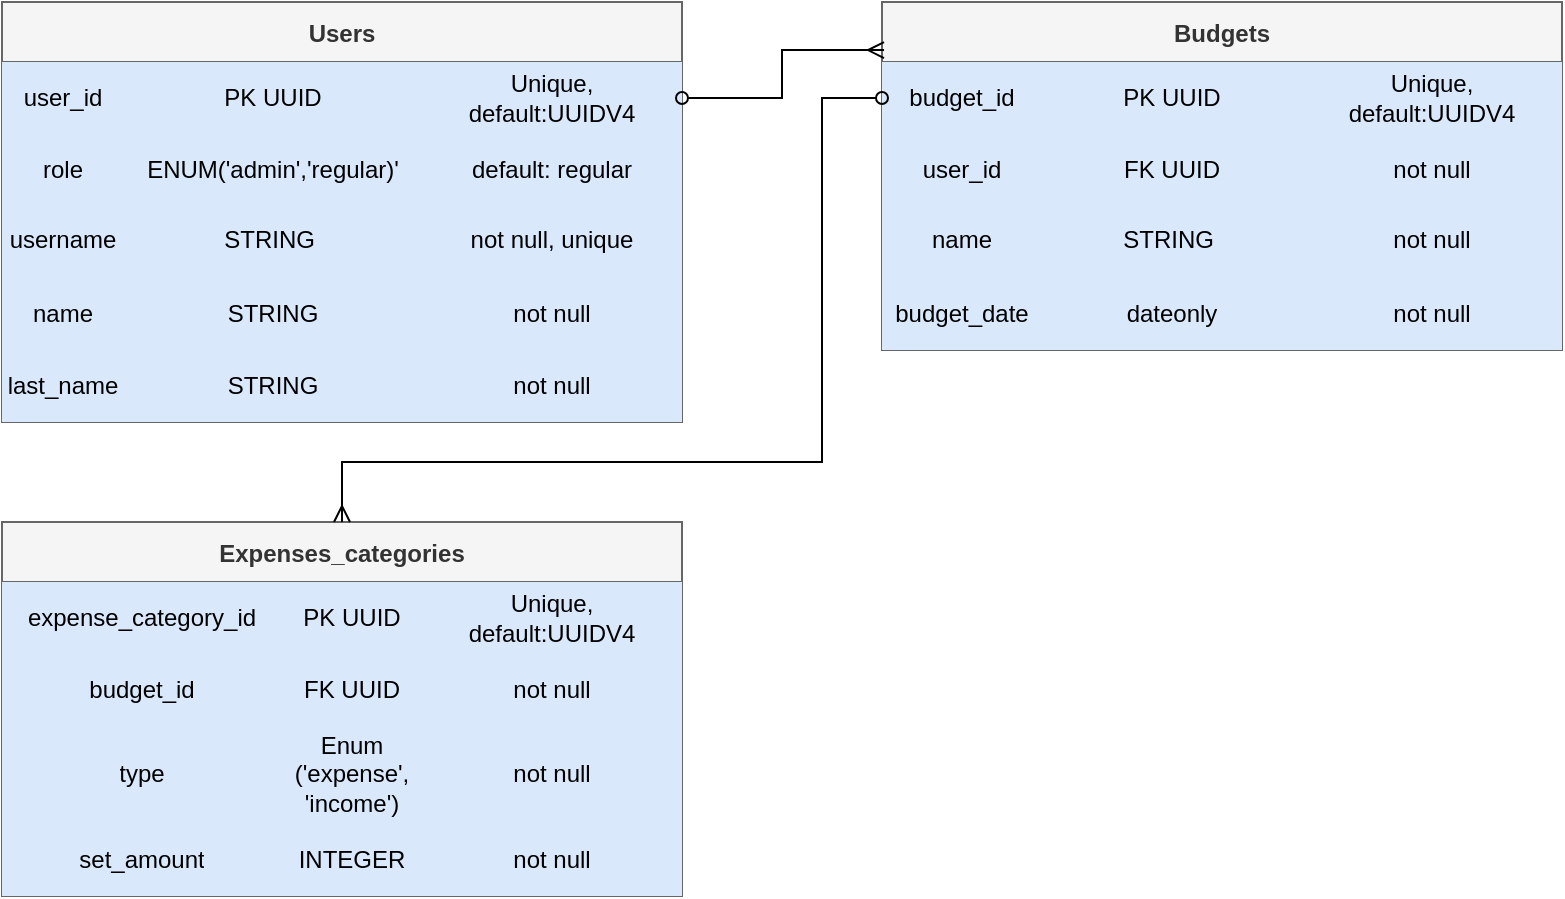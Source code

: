 <mxfile version="18.2.0" type="github">
  <diagram id="02HbRlREKuIdZ8K_Rs8y" name="Page-1">
    <mxGraphModel dx="1209" dy="644" grid="1" gridSize="10" guides="1" tooltips="1" connect="1" arrows="1" fold="1" page="1" pageScale="1" pageWidth="850" pageHeight="1100" math="0" shadow="0">
      <root>
        <mxCell id="0" />
        <mxCell id="1" parent="0" />
        <mxCell id="dLjgmCrHU0kRAioY88x8-25" value="Users" style="shape=table;startSize=30;container=1;collapsible=0;childLayout=tableLayout;fontStyle=1;align=center;fillColor=#f5f5f5;fontColor=#333333;strokeColor=#666666;" vertex="1" parent="1">
          <mxGeometry x="40" y="40" width="340" height="210" as="geometry" />
        </mxCell>
        <mxCell id="dLjgmCrHU0kRAioY88x8-26" value="" style="shape=tableRow;horizontal=0;startSize=0;swimlaneHead=0;swimlaneBody=0;top=0;left=0;bottom=0;right=0;collapsible=0;dropTarget=0;fillColor=none;points=[[0,0.5],[1,0.5]];portConstraint=eastwest;" vertex="1" parent="dLjgmCrHU0kRAioY88x8-25">
          <mxGeometry y="30" width="340" height="36" as="geometry" />
        </mxCell>
        <mxCell id="dLjgmCrHU0kRAioY88x8-27" value="user_id" style="shape=partialRectangle;html=1;whiteSpace=wrap;connectable=0;fillColor=#dae8fc;top=0;left=0;bottom=0;right=0;overflow=hidden;strokeColor=#6c8ebf;" vertex="1" parent="dLjgmCrHU0kRAioY88x8-26">
          <mxGeometry width="61" height="36" as="geometry">
            <mxRectangle width="61" height="36" as="alternateBounds" />
          </mxGeometry>
        </mxCell>
        <mxCell id="dLjgmCrHU0kRAioY88x8-28" value="PK UUID" style="shape=partialRectangle;html=1;whiteSpace=wrap;connectable=0;fillColor=#dae8fc;top=0;left=0;bottom=0;right=0;overflow=hidden;strokeColor=#6c8ebf;" vertex="1" parent="dLjgmCrHU0kRAioY88x8-26">
          <mxGeometry x="61" width="149" height="36" as="geometry">
            <mxRectangle width="149" height="36" as="alternateBounds" />
          </mxGeometry>
        </mxCell>
        <mxCell id="dLjgmCrHU0kRAioY88x8-29" value="Unique, default:UUIDV4" style="shape=partialRectangle;html=1;whiteSpace=wrap;connectable=0;fillColor=#dae8fc;top=0;left=0;bottom=0;right=0;overflow=hidden;strokeColor=#6c8ebf;" vertex="1" parent="dLjgmCrHU0kRAioY88x8-26">
          <mxGeometry x="210" width="130" height="36" as="geometry">
            <mxRectangle width="130" height="36" as="alternateBounds" />
          </mxGeometry>
        </mxCell>
        <mxCell id="dLjgmCrHU0kRAioY88x8-30" value="" style="shape=tableRow;horizontal=0;startSize=0;swimlaneHead=0;swimlaneBody=0;top=0;left=0;bottom=0;right=0;collapsible=0;dropTarget=0;fillColor=none;points=[[0,0.5],[1,0.5]];portConstraint=eastwest;" vertex="1" parent="dLjgmCrHU0kRAioY88x8-25">
          <mxGeometry y="66" width="340" height="35" as="geometry" />
        </mxCell>
        <mxCell id="dLjgmCrHU0kRAioY88x8-31" value="role" style="shape=partialRectangle;html=1;whiteSpace=wrap;connectable=0;fillColor=#dae8fc;top=0;left=0;bottom=0;right=0;overflow=hidden;strokeColor=#6c8ebf;" vertex="1" parent="dLjgmCrHU0kRAioY88x8-30">
          <mxGeometry width="61" height="35" as="geometry">
            <mxRectangle width="61" height="35" as="alternateBounds" />
          </mxGeometry>
        </mxCell>
        <mxCell id="dLjgmCrHU0kRAioY88x8-32" value="ENUM(&#39;admin&#39;,&#39;regular)&#39;" style="shape=partialRectangle;html=1;whiteSpace=wrap;connectable=0;fillColor=#dae8fc;top=0;left=0;bottom=0;right=0;overflow=hidden;strokeColor=#6c8ebf;" vertex="1" parent="dLjgmCrHU0kRAioY88x8-30">
          <mxGeometry x="61" width="149" height="35" as="geometry">
            <mxRectangle width="149" height="35" as="alternateBounds" />
          </mxGeometry>
        </mxCell>
        <mxCell id="dLjgmCrHU0kRAioY88x8-33" value="default: regular" style="shape=partialRectangle;html=1;whiteSpace=wrap;connectable=0;fillColor=#dae8fc;top=0;left=0;bottom=0;right=0;overflow=hidden;strokeColor=#6c8ebf;" vertex="1" parent="dLjgmCrHU0kRAioY88x8-30">
          <mxGeometry x="210" width="130" height="35" as="geometry">
            <mxRectangle width="130" height="35" as="alternateBounds" />
          </mxGeometry>
        </mxCell>
        <mxCell id="dLjgmCrHU0kRAioY88x8-34" value="" style="shape=tableRow;horizontal=0;startSize=0;swimlaneHead=0;swimlaneBody=0;top=0;left=0;bottom=0;right=0;collapsible=0;dropTarget=0;fillColor=none;points=[[0,0.5],[1,0.5]];portConstraint=eastwest;" vertex="1" parent="dLjgmCrHU0kRAioY88x8-25">
          <mxGeometry y="101" width="340" height="36" as="geometry" />
        </mxCell>
        <mxCell id="dLjgmCrHU0kRAioY88x8-35" value="username" style="shape=partialRectangle;html=1;whiteSpace=wrap;connectable=0;fillColor=#dae8fc;top=0;left=0;bottom=0;right=0;overflow=hidden;strokeColor=#6c8ebf;" vertex="1" parent="dLjgmCrHU0kRAioY88x8-34">
          <mxGeometry width="61" height="36" as="geometry">
            <mxRectangle width="61" height="36" as="alternateBounds" />
          </mxGeometry>
        </mxCell>
        <mxCell id="dLjgmCrHU0kRAioY88x8-36" value="STRING&lt;span style=&quot;white-space: pre;&quot;&gt;	&lt;/span&gt;" style="shape=partialRectangle;html=1;whiteSpace=wrap;connectable=0;fillColor=#dae8fc;top=0;left=0;bottom=0;right=0;overflow=hidden;strokeColor=#6c8ebf;" vertex="1" parent="dLjgmCrHU0kRAioY88x8-34">
          <mxGeometry x="61" width="149" height="36" as="geometry">
            <mxRectangle width="149" height="36" as="alternateBounds" />
          </mxGeometry>
        </mxCell>
        <mxCell id="dLjgmCrHU0kRAioY88x8-37" value="not null, unique" style="shape=partialRectangle;html=1;whiteSpace=wrap;connectable=0;fillColor=#dae8fc;top=0;left=0;bottom=0;right=0;overflow=hidden;strokeColor=#6c8ebf;" vertex="1" parent="dLjgmCrHU0kRAioY88x8-34">
          <mxGeometry x="210" width="130" height="36" as="geometry">
            <mxRectangle width="130" height="36" as="alternateBounds" />
          </mxGeometry>
        </mxCell>
        <mxCell id="dLjgmCrHU0kRAioY88x8-38" style="shape=tableRow;horizontal=0;startSize=0;swimlaneHead=0;swimlaneBody=0;top=0;left=0;bottom=0;right=0;collapsible=0;dropTarget=0;fillColor=none;points=[[0,0.5],[1,0.5]];portConstraint=eastwest;" vertex="1" parent="dLjgmCrHU0kRAioY88x8-25">
          <mxGeometry y="137" width="340" height="37" as="geometry" />
        </mxCell>
        <mxCell id="dLjgmCrHU0kRAioY88x8-39" value="name" style="shape=partialRectangle;html=1;whiteSpace=wrap;connectable=0;fillColor=#dae8fc;top=0;left=0;bottom=0;right=0;overflow=hidden;strokeColor=#6c8ebf;" vertex="1" parent="dLjgmCrHU0kRAioY88x8-38">
          <mxGeometry width="61" height="37" as="geometry">
            <mxRectangle width="61" height="37" as="alternateBounds" />
          </mxGeometry>
        </mxCell>
        <mxCell id="dLjgmCrHU0kRAioY88x8-40" value="STRING" style="shape=partialRectangle;html=1;whiteSpace=wrap;connectable=0;fillColor=#dae8fc;top=0;left=0;bottom=0;right=0;overflow=hidden;strokeColor=#6c8ebf;" vertex="1" parent="dLjgmCrHU0kRAioY88x8-38">
          <mxGeometry x="61" width="149" height="37" as="geometry">
            <mxRectangle width="149" height="37" as="alternateBounds" />
          </mxGeometry>
        </mxCell>
        <mxCell id="dLjgmCrHU0kRAioY88x8-41" value="not null" style="shape=partialRectangle;html=1;whiteSpace=wrap;connectable=0;fillColor=#dae8fc;top=0;left=0;bottom=0;right=0;overflow=hidden;strokeColor=#6c8ebf;" vertex="1" parent="dLjgmCrHU0kRAioY88x8-38">
          <mxGeometry x="210" width="130" height="37" as="geometry">
            <mxRectangle width="130" height="37" as="alternateBounds" />
          </mxGeometry>
        </mxCell>
        <mxCell id="dLjgmCrHU0kRAioY88x8-42" style="shape=tableRow;horizontal=0;startSize=0;swimlaneHead=0;swimlaneBody=0;top=0;left=0;bottom=0;right=0;collapsible=0;dropTarget=0;fillColor=none;points=[[0,0.5],[1,0.5]];portConstraint=eastwest;" vertex="1" parent="dLjgmCrHU0kRAioY88x8-25">
          <mxGeometry y="174" width="340" height="36" as="geometry" />
        </mxCell>
        <mxCell id="dLjgmCrHU0kRAioY88x8-43" value="last_name" style="shape=partialRectangle;html=1;whiteSpace=wrap;connectable=0;fillColor=#dae8fc;top=0;left=0;bottom=0;right=0;overflow=hidden;strokeColor=#6c8ebf;" vertex="1" parent="dLjgmCrHU0kRAioY88x8-42">
          <mxGeometry width="61" height="36" as="geometry">
            <mxRectangle width="61" height="36" as="alternateBounds" />
          </mxGeometry>
        </mxCell>
        <mxCell id="dLjgmCrHU0kRAioY88x8-44" value="STRING" style="shape=partialRectangle;html=1;whiteSpace=wrap;connectable=0;fillColor=#dae8fc;top=0;left=0;bottom=0;right=0;overflow=hidden;strokeColor=#6c8ebf;" vertex="1" parent="dLjgmCrHU0kRAioY88x8-42">
          <mxGeometry x="61" width="149" height="36" as="geometry">
            <mxRectangle width="149" height="36" as="alternateBounds" />
          </mxGeometry>
        </mxCell>
        <mxCell id="dLjgmCrHU0kRAioY88x8-45" value="not null" style="shape=partialRectangle;html=1;whiteSpace=wrap;connectable=0;fillColor=#dae8fc;top=0;left=0;bottom=0;right=0;overflow=hidden;strokeColor=#6c8ebf;" vertex="1" parent="dLjgmCrHU0kRAioY88x8-42">
          <mxGeometry x="210" width="130" height="36" as="geometry">
            <mxRectangle width="130" height="36" as="alternateBounds" />
          </mxGeometry>
        </mxCell>
        <mxCell id="dLjgmCrHU0kRAioY88x8-46" value="Budgets" style="shape=table;startSize=30;container=1;collapsible=0;childLayout=tableLayout;fontStyle=1;align=center;fillColor=#f5f5f5;fontColor=#333333;strokeColor=#666666;" vertex="1" parent="1">
          <mxGeometry x="480" y="40" width="340" height="174" as="geometry" />
        </mxCell>
        <mxCell id="dLjgmCrHU0kRAioY88x8-47" value="" style="shape=tableRow;horizontal=0;startSize=0;swimlaneHead=0;swimlaneBody=0;top=0;left=0;bottom=0;right=0;collapsible=0;dropTarget=0;fillColor=none;points=[[0,0.5],[1,0.5]];portConstraint=eastwest;" vertex="1" parent="dLjgmCrHU0kRAioY88x8-46">
          <mxGeometry y="30" width="340" height="36" as="geometry" />
        </mxCell>
        <mxCell id="dLjgmCrHU0kRAioY88x8-48" value="budget_id" style="shape=partialRectangle;html=1;whiteSpace=wrap;connectable=0;fillColor=#dae8fc;top=0;left=0;bottom=0;right=0;overflow=hidden;strokeColor=#6c8ebf;" vertex="1" parent="dLjgmCrHU0kRAioY88x8-47">
          <mxGeometry width="80" height="36" as="geometry">
            <mxRectangle width="80" height="36" as="alternateBounds" />
          </mxGeometry>
        </mxCell>
        <mxCell id="dLjgmCrHU0kRAioY88x8-49" value="PK UUID" style="shape=partialRectangle;html=1;whiteSpace=wrap;connectable=0;fillColor=#dae8fc;top=0;left=0;bottom=0;right=0;overflow=hidden;strokeColor=#6c8ebf;" vertex="1" parent="dLjgmCrHU0kRAioY88x8-47">
          <mxGeometry x="80" width="130" height="36" as="geometry">
            <mxRectangle width="130" height="36" as="alternateBounds" />
          </mxGeometry>
        </mxCell>
        <mxCell id="dLjgmCrHU0kRAioY88x8-50" value="Unique, default:UUIDV4" style="shape=partialRectangle;html=1;whiteSpace=wrap;connectable=0;fillColor=#dae8fc;top=0;left=0;bottom=0;right=0;overflow=hidden;strokeColor=#6c8ebf;" vertex="1" parent="dLjgmCrHU0kRAioY88x8-47">
          <mxGeometry x="210" width="130" height="36" as="geometry">
            <mxRectangle width="130" height="36" as="alternateBounds" />
          </mxGeometry>
        </mxCell>
        <mxCell id="dLjgmCrHU0kRAioY88x8-51" value="" style="shape=tableRow;horizontal=0;startSize=0;swimlaneHead=0;swimlaneBody=0;top=0;left=0;bottom=0;right=0;collapsible=0;dropTarget=0;fillColor=none;points=[[0,0.5],[1,0.5]];portConstraint=eastwest;" vertex="1" parent="dLjgmCrHU0kRAioY88x8-46">
          <mxGeometry y="66" width="340" height="35" as="geometry" />
        </mxCell>
        <mxCell id="dLjgmCrHU0kRAioY88x8-52" value="user_id" style="shape=partialRectangle;html=1;whiteSpace=wrap;connectable=0;fillColor=#dae8fc;top=0;left=0;bottom=0;right=0;overflow=hidden;strokeColor=#6c8ebf;" vertex="1" parent="dLjgmCrHU0kRAioY88x8-51">
          <mxGeometry width="80" height="35" as="geometry">
            <mxRectangle width="80" height="35" as="alternateBounds" />
          </mxGeometry>
        </mxCell>
        <mxCell id="dLjgmCrHU0kRAioY88x8-53" value="FK UUID" style="shape=partialRectangle;html=1;whiteSpace=wrap;connectable=0;fillColor=#dae8fc;top=0;left=0;bottom=0;right=0;overflow=hidden;strokeColor=#6c8ebf;" vertex="1" parent="dLjgmCrHU0kRAioY88x8-51">
          <mxGeometry x="80" width="130" height="35" as="geometry">
            <mxRectangle width="130" height="35" as="alternateBounds" />
          </mxGeometry>
        </mxCell>
        <mxCell id="dLjgmCrHU0kRAioY88x8-54" value="not null" style="shape=partialRectangle;html=1;whiteSpace=wrap;connectable=0;fillColor=#dae8fc;top=0;left=0;bottom=0;right=0;overflow=hidden;strokeColor=#6c8ebf;" vertex="1" parent="dLjgmCrHU0kRAioY88x8-51">
          <mxGeometry x="210" width="130" height="35" as="geometry">
            <mxRectangle width="130" height="35" as="alternateBounds" />
          </mxGeometry>
        </mxCell>
        <mxCell id="dLjgmCrHU0kRAioY88x8-55" value="" style="shape=tableRow;horizontal=0;startSize=0;swimlaneHead=0;swimlaneBody=0;top=0;left=0;bottom=0;right=0;collapsible=0;dropTarget=0;fillColor=none;points=[[0,0.5],[1,0.5]];portConstraint=eastwest;" vertex="1" parent="dLjgmCrHU0kRAioY88x8-46">
          <mxGeometry y="101" width="340" height="36" as="geometry" />
        </mxCell>
        <mxCell id="dLjgmCrHU0kRAioY88x8-56" value="name" style="shape=partialRectangle;html=1;whiteSpace=wrap;connectable=0;fillColor=#dae8fc;top=0;left=0;bottom=0;right=0;overflow=hidden;strokeColor=#6c8ebf;" vertex="1" parent="dLjgmCrHU0kRAioY88x8-55">
          <mxGeometry width="80" height="36" as="geometry">
            <mxRectangle width="80" height="36" as="alternateBounds" />
          </mxGeometry>
        </mxCell>
        <mxCell id="dLjgmCrHU0kRAioY88x8-57" value="STRING&lt;span style=&quot;white-space: pre;&quot;&gt;	&lt;/span&gt;" style="shape=partialRectangle;html=1;whiteSpace=wrap;connectable=0;fillColor=#dae8fc;top=0;left=0;bottom=0;right=0;overflow=hidden;strokeColor=#6c8ebf;" vertex="1" parent="dLjgmCrHU0kRAioY88x8-55">
          <mxGeometry x="80" width="130" height="36" as="geometry">
            <mxRectangle width="130" height="36" as="alternateBounds" />
          </mxGeometry>
        </mxCell>
        <mxCell id="dLjgmCrHU0kRAioY88x8-58" value="not null" style="shape=partialRectangle;html=1;whiteSpace=wrap;connectable=0;fillColor=#dae8fc;top=0;left=0;bottom=0;right=0;overflow=hidden;strokeColor=#6c8ebf;" vertex="1" parent="dLjgmCrHU0kRAioY88x8-55">
          <mxGeometry x="210" width="130" height="36" as="geometry">
            <mxRectangle width="130" height="36" as="alternateBounds" />
          </mxGeometry>
        </mxCell>
        <mxCell id="dLjgmCrHU0kRAioY88x8-59" style="shape=tableRow;horizontal=0;startSize=0;swimlaneHead=0;swimlaneBody=0;top=0;left=0;bottom=0;right=0;collapsible=0;dropTarget=0;fillColor=none;points=[[0,0.5],[1,0.5]];portConstraint=eastwest;" vertex="1" parent="dLjgmCrHU0kRAioY88x8-46">
          <mxGeometry y="137" width="340" height="37" as="geometry" />
        </mxCell>
        <mxCell id="dLjgmCrHU0kRAioY88x8-60" value="budget_date" style="shape=partialRectangle;html=1;whiteSpace=wrap;connectable=0;fillColor=#dae8fc;top=0;left=0;bottom=0;right=0;overflow=hidden;strokeColor=#6c8ebf;" vertex="1" parent="dLjgmCrHU0kRAioY88x8-59">
          <mxGeometry width="80" height="37" as="geometry">
            <mxRectangle width="80" height="37" as="alternateBounds" />
          </mxGeometry>
        </mxCell>
        <mxCell id="dLjgmCrHU0kRAioY88x8-61" value="dateonly" style="shape=partialRectangle;html=1;whiteSpace=wrap;connectable=0;fillColor=#dae8fc;top=0;left=0;bottom=0;right=0;overflow=hidden;strokeColor=#6c8ebf;" vertex="1" parent="dLjgmCrHU0kRAioY88x8-59">
          <mxGeometry x="80" width="130" height="37" as="geometry">
            <mxRectangle width="130" height="37" as="alternateBounds" />
          </mxGeometry>
        </mxCell>
        <mxCell id="dLjgmCrHU0kRAioY88x8-62" value="not null" style="shape=partialRectangle;html=1;whiteSpace=wrap;connectable=0;fillColor=#dae8fc;top=0;left=0;bottom=0;right=0;overflow=hidden;strokeColor=#6c8ebf;" vertex="1" parent="dLjgmCrHU0kRAioY88x8-59">
          <mxGeometry x="210" width="130" height="37" as="geometry">
            <mxRectangle width="130" height="37" as="alternateBounds" />
          </mxGeometry>
        </mxCell>
        <mxCell id="dLjgmCrHU0kRAioY88x8-67" style="edgeStyle=orthogonalEdgeStyle;rounded=0;orthogonalLoop=1;jettySize=auto;html=1;entryX=0.003;entryY=0.138;entryDx=0;entryDy=0;entryPerimeter=0;startArrow=oval;startFill=0;endArrow=ERmany;endFill=0;" edge="1" parent="1" source="dLjgmCrHU0kRAioY88x8-26" target="dLjgmCrHU0kRAioY88x8-46">
          <mxGeometry relative="1" as="geometry" />
        </mxCell>
        <mxCell id="dLjgmCrHU0kRAioY88x8-68" value="Expenses_categories" style="shape=table;startSize=30;container=1;collapsible=0;childLayout=tableLayout;fontStyle=1;align=center;fillColor=#f5f5f5;fontColor=#333333;strokeColor=#666666;" vertex="1" parent="1">
          <mxGeometry x="40" y="300" width="340" height="187" as="geometry" />
        </mxCell>
        <mxCell id="dLjgmCrHU0kRAioY88x8-69" value="" style="shape=tableRow;horizontal=0;startSize=0;swimlaneHead=0;swimlaneBody=0;top=0;left=0;bottom=0;right=0;collapsible=0;dropTarget=0;fillColor=none;points=[[0,0.5],[1,0.5]];portConstraint=eastwest;" vertex="1" parent="dLjgmCrHU0kRAioY88x8-68">
          <mxGeometry y="30" width="340" height="36" as="geometry" />
        </mxCell>
        <mxCell id="dLjgmCrHU0kRAioY88x8-70" value="expense_category_id" style="shape=partialRectangle;html=1;whiteSpace=wrap;connectable=0;fillColor=#dae8fc;top=0;left=0;bottom=0;right=0;overflow=hidden;strokeColor=#6c8ebf;" vertex="1" parent="dLjgmCrHU0kRAioY88x8-69">
          <mxGeometry width="140" height="36" as="geometry">
            <mxRectangle width="140" height="36" as="alternateBounds" />
          </mxGeometry>
        </mxCell>
        <mxCell id="dLjgmCrHU0kRAioY88x8-71" value="PK UUID" style="shape=partialRectangle;html=1;whiteSpace=wrap;connectable=0;fillColor=#dae8fc;top=0;left=0;bottom=0;right=0;overflow=hidden;strokeColor=#6c8ebf;" vertex="1" parent="dLjgmCrHU0kRAioY88x8-69">
          <mxGeometry x="140" width="70" height="36" as="geometry">
            <mxRectangle width="70" height="36" as="alternateBounds" />
          </mxGeometry>
        </mxCell>
        <mxCell id="dLjgmCrHU0kRAioY88x8-72" value="Unique, default:UUIDV4" style="shape=partialRectangle;html=1;whiteSpace=wrap;connectable=0;fillColor=#dae8fc;top=0;left=0;bottom=0;right=0;overflow=hidden;strokeColor=#6c8ebf;" vertex="1" parent="dLjgmCrHU0kRAioY88x8-69">
          <mxGeometry x="210" width="130" height="36" as="geometry">
            <mxRectangle width="130" height="36" as="alternateBounds" />
          </mxGeometry>
        </mxCell>
        <mxCell id="dLjgmCrHU0kRAioY88x8-73" value="" style="shape=tableRow;horizontal=0;startSize=0;swimlaneHead=0;swimlaneBody=0;top=0;left=0;bottom=0;right=0;collapsible=0;dropTarget=0;fillColor=none;points=[[0,0.5],[1,0.5]];portConstraint=eastwest;" vertex="1" parent="dLjgmCrHU0kRAioY88x8-68">
          <mxGeometry y="66" width="340" height="35" as="geometry" />
        </mxCell>
        <mxCell id="dLjgmCrHU0kRAioY88x8-74" value="budget_id" style="shape=partialRectangle;html=1;whiteSpace=wrap;connectable=0;fillColor=#dae8fc;top=0;left=0;bottom=0;right=0;overflow=hidden;strokeColor=#6c8ebf;" vertex="1" parent="dLjgmCrHU0kRAioY88x8-73">
          <mxGeometry width="140" height="35" as="geometry">
            <mxRectangle width="140" height="35" as="alternateBounds" />
          </mxGeometry>
        </mxCell>
        <mxCell id="dLjgmCrHU0kRAioY88x8-75" value="FK UUID" style="shape=partialRectangle;html=1;whiteSpace=wrap;connectable=0;fillColor=#dae8fc;top=0;left=0;bottom=0;right=0;overflow=hidden;strokeColor=#6c8ebf;" vertex="1" parent="dLjgmCrHU0kRAioY88x8-73">
          <mxGeometry x="140" width="70" height="35" as="geometry">
            <mxRectangle width="70" height="35" as="alternateBounds" />
          </mxGeometry>
        </mxCell>
        <mxCell id="dLjgmCrHU0kRAioY88x8-76" value="not null" style="shape=partialRectangle;html=1;whiteSpace=wrap;connectable=0;fillColor=#dae8fc;top=0;left=0;bottom=0;right=0;overflow=hidden;strokeColor=#6c8ebf;" vertex="1" parent="dLjgmCrHU0kRAioY88x8-73">
          <mxGeometry x="210" width="130" height="35" as="geometry">
            <mxRectangle width="130" height="35" as="alternateBounds" />
          </mxGeometry>
        </mxCell>
        <mxCell id="dLjgmCrHU0kRAioY88x8-77" value="" style="shape=tableRow;horizontal=0;startSize=0;swimlaneHead=0;swimlaneBody=0;top=0;left=0;bottom=0;right=0;collapsible=0;dropTarget=0;fillColor=none;points=[[0,0.5],[1,0.5]];portConstraint=eastwest;" vertex="1" parent="dLjgmCrHU0kRAioY88x8-68">
          <mxGeometry y="101" width="340" height="49" as="geometry" />
        </mxCell>
        <mxCell id="dLjgmCrHU0kRAioY88x8-78" value="type" style="shape=partialRectangle;html=1;whiteSpace=wrap;connectable=0;fillColor=#dae8fc;top=0;left=0;bottom=0;right=0;overflow=hidden;strokeColor=#6c8ebf;" vertex="1" parent="dLjgmCrHU0kRAioY88x8-77">
          <mxGeometry width="140" height="49" as="geometry">
            <mxRectangle width="140" height="49" as="alternateBounds" />
          </mxGeometry>
        </mxCell>
        <mxCell id="dLjgmCrHU0kRAioY88x8-79" value="Enum (&#39;expense&#39;, &#39;income&#39;)" style="shape=partialRectangle;html=1;whiteSpace=wrap;connectable=0;fillColor=#dae8fc;top=0;left=0;bottom=0;right=0;overflow=hidden;strokeColor=#6c8ebf;" vertex="1" parent="dLjgmCrHU0kRAioY88x8-77">
          <mxGeometry x="140" width="70" height="49" as="geometry">
            <mxRectangle width="70" height="49" as="alternateBounds" />
          </mxGeometry>
        </mxCell>
        <mxCell id="dLjgmCrHU0kRAioY88x8-80" value="not null" style="shape=partialRectangle;html=1;whiteSpace=wrap;connectable=0;fillColor=#dae8fc;top=0;left=0;bottom=0;right=0;overflow=hidden;strokeColor=#6c8ebf;" vertex="1" parent="dLjgmCrHU0kRAioY88x8-77">
          <mxGeometry x="210" width="130" height="49" as="geometry">
            <mxRectangle width="130" height="49" as="alternateBounds" />
          </mxGeometry>
        </mxCell>
        <mxCell id="dLjgmCrHU0kRAioY88x8-81" style="shape=tableRow;horizontal=0;startSize=0;swimlaneHead=0;swimlaneBody=0;top=0;left=0;bottom=0;right=0;collapsible=0;dropTarget=0;fillColor=none;points=[[0,0.5],[1,0.5]];portConstraint=eastwest;" vertex="1" parent="dLjgmCrHU0kRAioY88x8-68">
          <mxGeometry y="150" width="340" height="37" as="geometry" />
        </mxCell>
        <mxCell id="dLjgmCrHU0kRAioY88x8-82" value="set_amount" style="shape=partialRectangle;html=1;whiteSpace=wrap;connectable=0;fillColor=#dae8fc;top=0;left=0;bottom=0;right=0;overflow=hidden;strokeColor=#6c8ebf;" vertex="1" parent="dLjgmCrHU0kRAioY88x8-81">
          <mxGeometry width="140" height="37" as="geometry">
            <mxRectangle width="140" height="37" as="alternateBounds" />
          </mxGeometry>
        </mxCell>
        <mxCell id="dLjgmCrHU0kRAioY88x8-83" value="INTEGER" style="shape=partialRectangle;html=1;whiteSpace=wrap;connectable=0;fillColor=#dae8fc;top=0;left=0;bottom=0;right=0;overflow=hidden;strokeColor=#6c8ebf;" vertex="1" parent="dLjgmCrHU0kRAioY88x8-81">
          <mxGeometry x="140" width="70" height="37" as="geometry">
            <mxRectangle width="70" height="37" as="alternateBounds" />
          </mxGeometry>
        </mxCell>
        <mxCell id="dLjgmCrHU0kRAioY88x8-84" value="not null" style="shape=partialRectangle;html=1;whiteSpace=wrap;connectable=0;fillColor=#dae8fc;top=0;left=0;bottom=0;right=0;overflow=hidden;strokeColor=#6c8ebf;" vertex="1" parent="dLjgmCrHU0kRAioY88x8-81">
          <mxGeometry x="210" width="130" height="37" as="geometry">
            <mxRectangle width="130" height="37" as="alternateBounds" />
          </mxGeometry>
        </mxCell>
        <mxCell id="dLjgmCrHU0kRAioY88x8-89" style="edgeStyle=orthogonalEdgeStyle;rounded=0;orthogonalLoop=1;jettySize=auto;html=1;startArrow=oval;startFill=0;endArrow=ERmany;endFill=0;" edge="1" parent="1" source="dLjgmCrHU0kRAioY88x8-47" target="dLjgmCrHU0kRAioY88x8-68">
          <mxGeometry relative="1" as="geometry">
            <Array as="points">
              <mxPoint x="450" y="88" />
              <mxPoint x="450" y="270" />
              <mxPoint x="210" y="270" />
            </Array>
          </mxGeometry>
        </mxCell>
      </root>
    </mxGraphModel>
  </diagram>
</mxfile>
